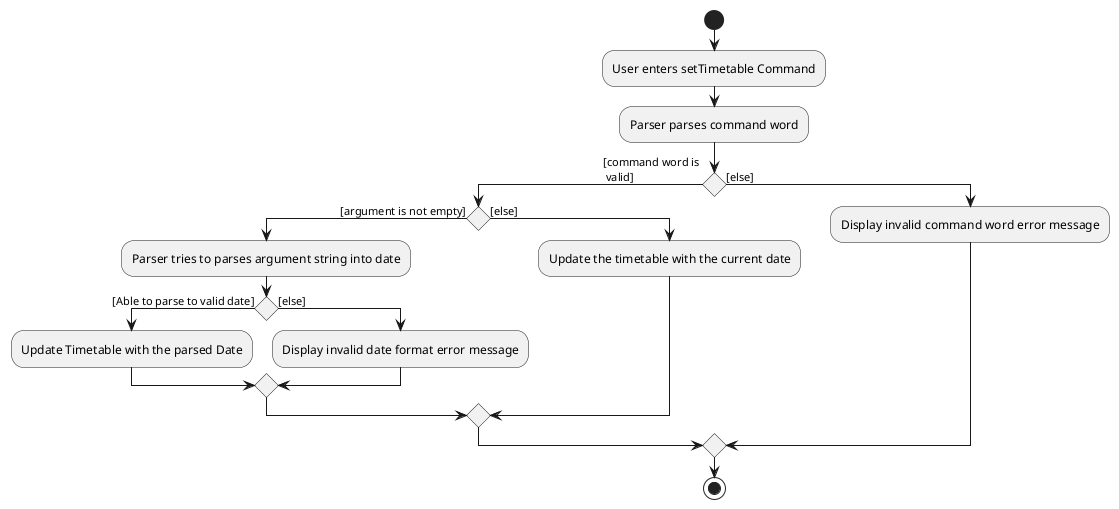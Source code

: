@startuml
'https://plantuml.com/activity-diagram-beta

start
:User enters setTimetable Command;
:Parser parses command word;
if () then ([command word is \n valid])
    if () then ([argument is not empty])
        :Parser tries to parses argument string into date;
        if() then ([Able to parse to valid date])
        :Update Timetable with the parsed Date;
        else([else])
        :Display invalid date format error message;
        endif

    else([else])
        :Update the timetable with the current date;
    endif
else([else])
:Display invalid command word error message;
endif
stop

@enduml

